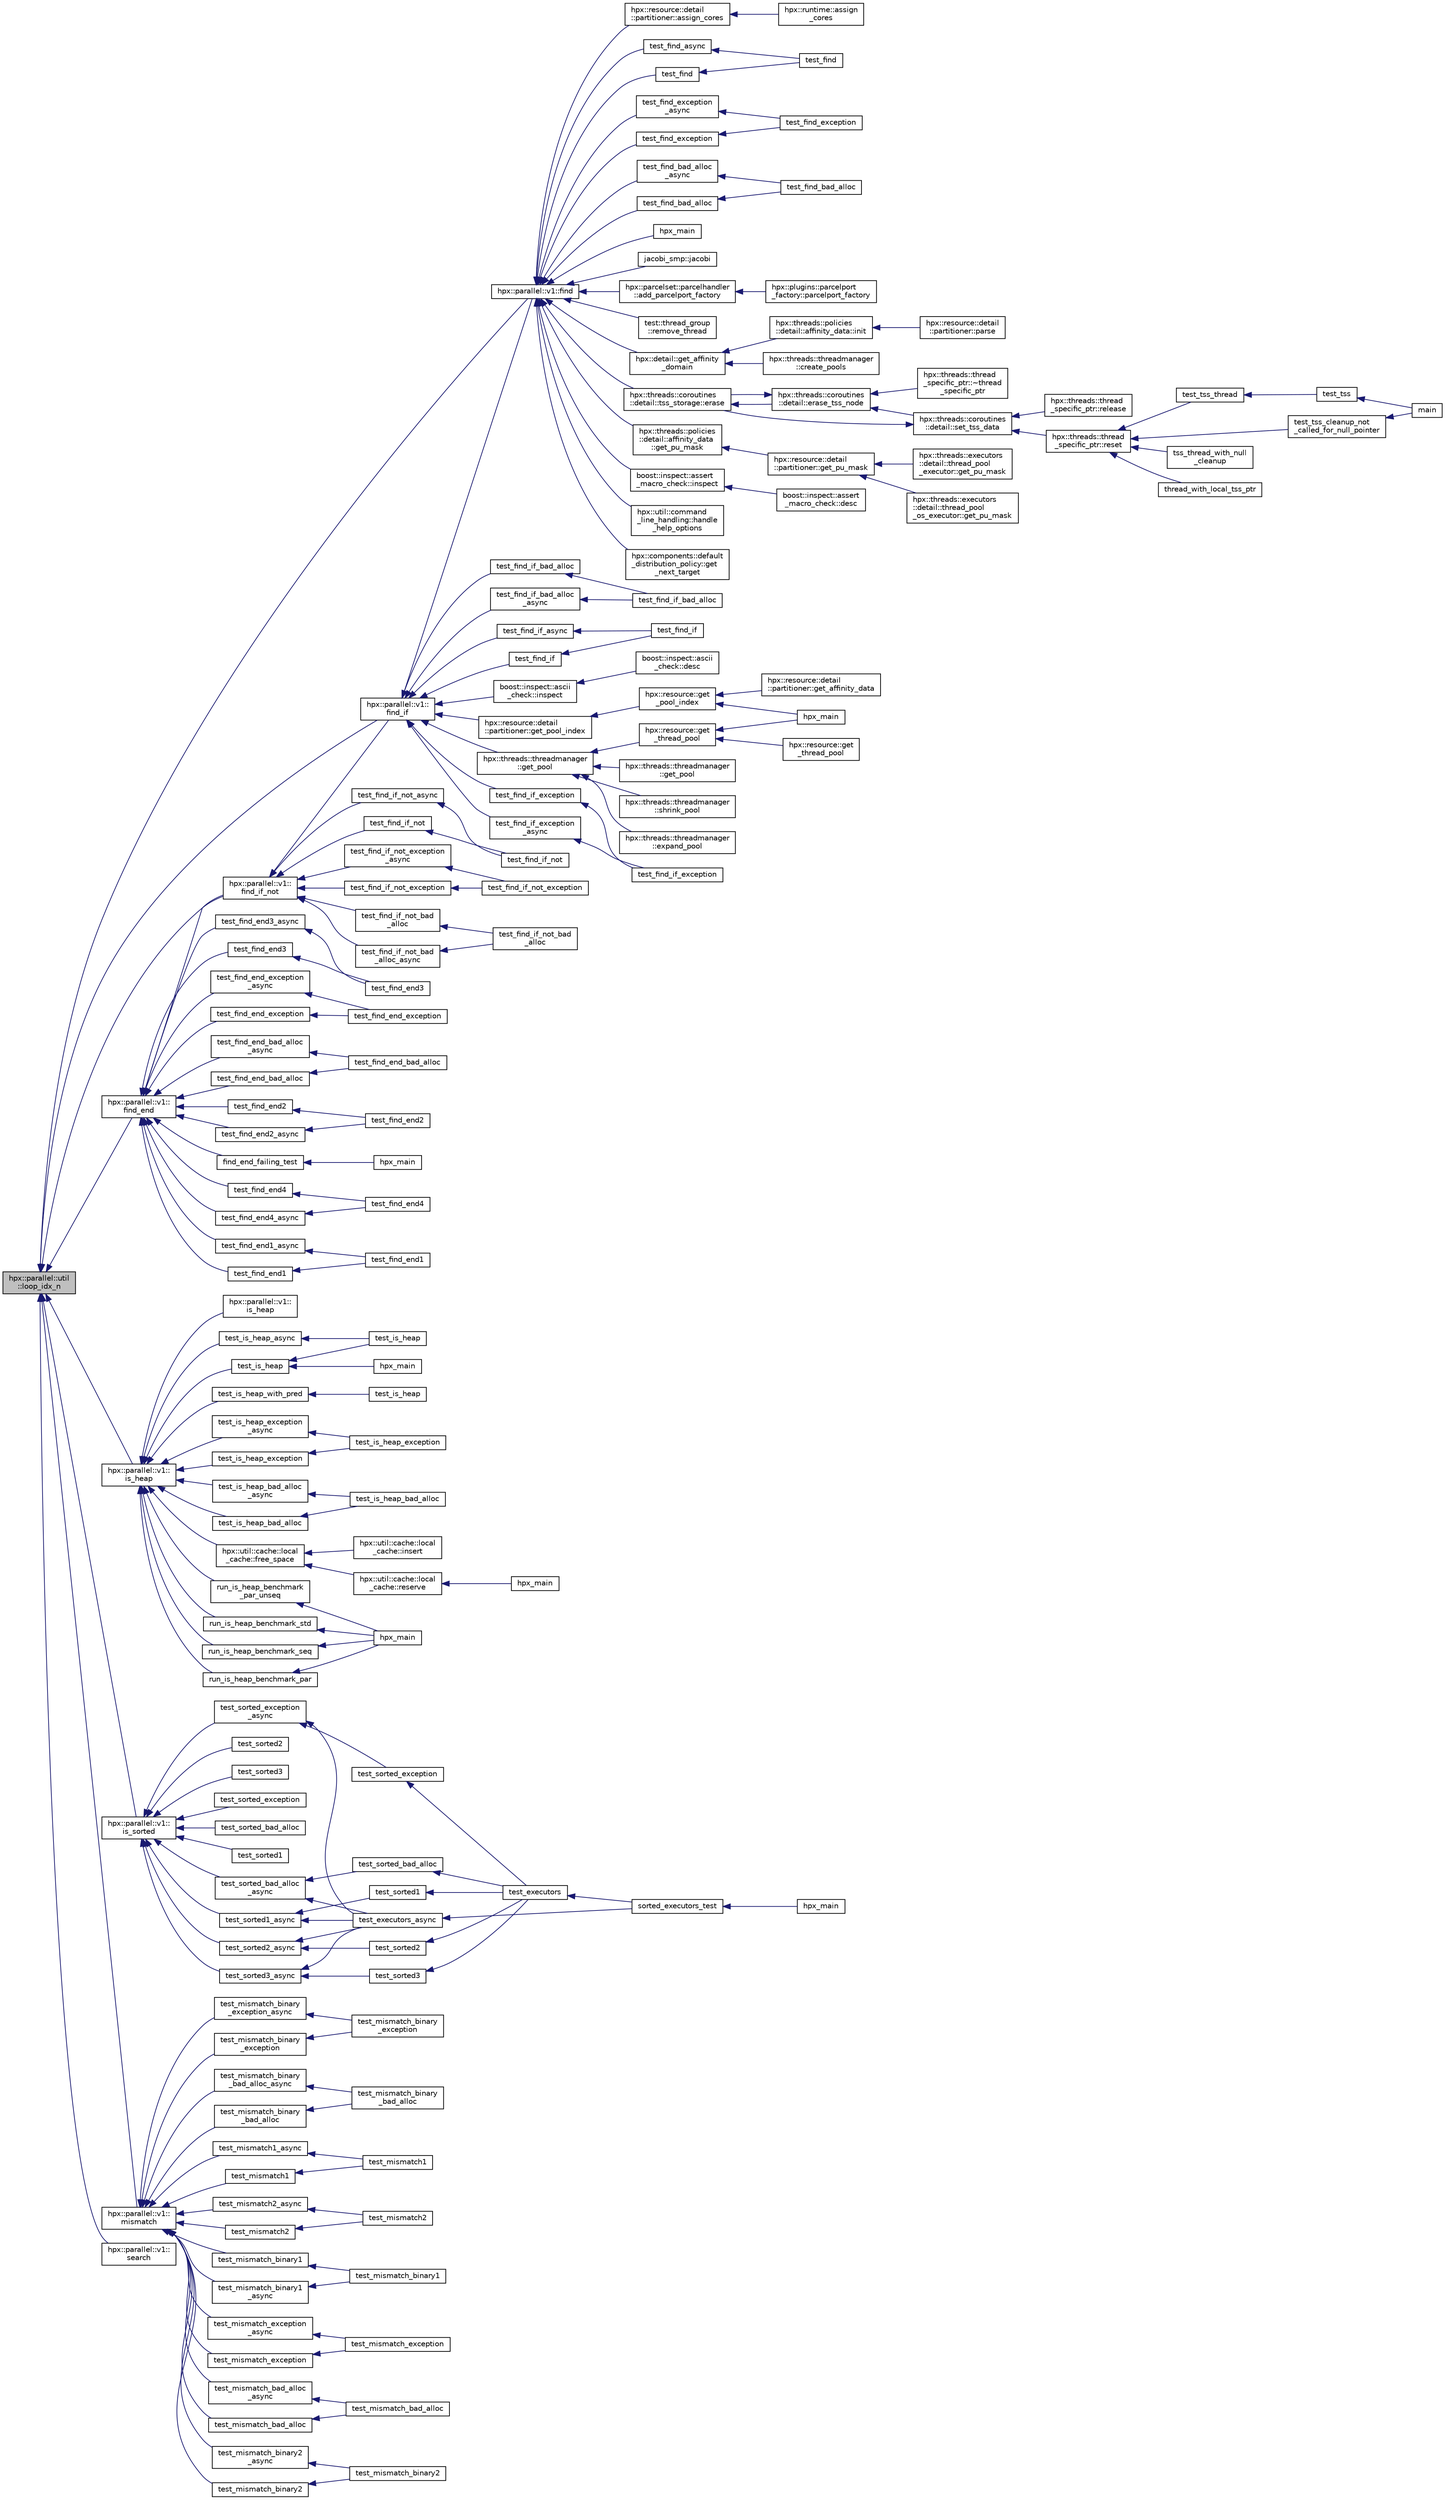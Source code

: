 digraph "hpx::parallel::util::loop_idx_n"
{
  edge [fontname="Helvetica",fontsize="10",labelfontname="Helvetica",labelfontsize="10"];
  node [fontname="Helvetica",fontsize="10",shape=record];
  rankdir="LR";
  Node2258 [label="hpx::parallel::util\l::loop_idx_n",height=0.2,width=0.4,color="black", fillcolor="grey75", style="filled", fontcolor="black"];
  Node2258 -> Node2259 [dir="back",color="midnightblue",fontsize="10",style="solid",fontname="Helvetica"];
  Node2259 [label="hpx::parallel::v1::find",height=0.2,width=0.4,color="black", fillcolor="white", style="filled",URL="$db/db9/namespacehpx_1_1parallel_1_1v1.html#a76c5f5c453899c36a61bfa76425b007a"];
  Node2259 -> Node2260 [dir="back",color="midnightblue",fontsize="10",style="solid",fontname="Helvetica"];
  Node2260 [label="hpx::threads::policies\l::detail::affinity_data\l::get_pu_mask",height=0.2,width=0.4,color="black", fillcolor="white", style="filled",URL="$d7/d9b/structhpx_1_1threads_1_1policies_1_1detail_1_1affinity__data.html#ab0cc2ec8ed94ae2b82c20a6b975ecf75"];
  Node2260 -> Node2261 [dir="back",color="midnightblue",fontsize="10",style="solid",fontname="Helvetica"];
  Node2261 [label="hpx::resource::detail\l::partitioner::get_pu_mask",height=0.2,width=0.4,color="black", fillcolor="white", style="filled",URL="$d0/dab/classhpx_1_1resource_1_1detail_1_1partitioner.html#a9cee933ef199fef31e6b8d48f42bb77b"];
  Node2261 -> Node2262 [dir="back",color="midnightblue",fontsize="10",style="solid",fontname="Helvetica"];
  Node2262 [label="hpx::threads::executors\l::detail::thread_pool\l_executor::get_pu_mask",height=0.2,width=0.4,color="black", fillcolor="white", style="filled",URL="$d0/d20/classhpx_1_1threads_1_1executors_1_1detail_1_1thread__pool__executor.html#a6a0c0ade274c2f5f2f6651699873942c"];
  Node2261 -> Node2263 [dir="back",color="midnightblue",fontsize="10",style="solid",fontname="Helvetica"];
  Node2263 [label="hpx::threads::executors\l::detail::thread_pool\l_os_executor::get_pu_mask",height=0.2,width=0.4,color="black", fillcolor="white", style="filled",URL="$da/dda/classhpx_1_1threads_1_1executors_1_1detail_1_1thread__pool__os__executor.html#ac43430f91516a48e9ddbefd7ee58ef3c"];
  Node2259 -> Node2264 [dir="back",color="midnightblue",fontsize="10",style="solid",fontname="Helvetica"];
  Node2264 [label="boost::inspect::assert\l_macro_check::inspect",height=0.2,width=0.4,color="black", fillcolor="white", style="filled",URL="$dc/dc3/classboost_1_1inspect_1_1assert__macro__check.html#acacd792dafb1acb416c7ff6e6de75277"];
  Node2264 -> Node2265 [dir="back",color="midnightblue",fontsize="10",style="solid",fontname="Helvetica"];
  Node2265 [label="boost::inspect::assert\l_macro_check::desc",height=0.2,width=0.4,color="black", fillcolor="white", style="filled",URL="$dc/dc3/classboost_1_1inspect_1_1assert__macro__check.html#a285a9944af58fe40003209254e09b8b9"];
  Node2259 -> Node2266 [dir="back",color="midnightblue",fontsize="10",style="solid",fontname="Helvetica"];
  Node2266 [label="hpx::util::command\l_line_handling::handle\l_help_options",height=0.2,width=0.4,color="black", fillcolor="white", style="filled",URL="$d2/df0/structhpx_1_1util_1_1command__line__handling.html#a82826d63f60ce620e8ad794f8af4ceaa"];
  Node2259 -> Node2267 [dir="back",color="midnightblue",fontsize="10",style="solid",fontname="Helvetica"];
  Node2267 [label="hpx::components::default\l_distribution_policy::get\l_next_target",height=0.2,width=0.4,color="black", fillcolor="white", style="filled",URL="$dc/dba/structhpx_1_1components_1_1default__distribution__policy.html#a4e1bef382e3d6843ff6dda045595dd4e"];
  Node2259 -> Node2268 [dir="back",color="midnightblue",fontsize="10",style="solid",fontname="Helvetica"];
  Node2268 [label="hpx::resource::detail\l::partitioner::assign_cores",height=0.2,width=0.4,color="black", fillcolor="white", style="filled",URL="$d0/dab/classhpx_1_1resource_1_1detail_1_1partitioner.html#a11483ef960b429a24d9856cba726bd04"];
  Node2268 -> Node2269 [dir="back",color="midnightblue",fontsize="10",style="solid",fontname="Helvetica"];
  Node2269 [label="hpx::runtime::assign\l_cores",height=0.2,width=0.4,color="black", fillcolor="white", style="filled",URL="$d0/d7b/classhpx_1_1runtime.html#ab3c29b4713d734dea0e6a5799bfe24e5"];
  Node2259 -> Node2270 [dir="back",color="midnightblue",fontsize="10",style="solid",fontname="Helvetica"];
  Node2270 [label="test_find",height=0.2,width=0.4,color="black", fillcolor="white", style="filled",URL="$d4/dfc/find_8cpp.html#a413cca1acd45c0d8e2f932c6ef2fd02f"];
  Node2270 -> Node2271 [dir="back",color="midnightblue",fontsize="10",style="solid",fontname="Helvetica"];
  Node2271 [label="test_find",height=0.2,width=0.4,color="black", fillcolor="white", style="filled",URL="$d4/dfc/find_8cpp.html#add2f807b977eafe91b6be7e6035d8d6a"];
  Node2259 -> Node2272 [dir="back",color="midnightblue",fontsize="10",style="solid",fontname="Helvetica"];
  Node2272 [label="test_find_async",height=0.2,width=0.4,color="black", fillcolor="white", style="filled",URL="$d4/dfc/find_8cpp.html#abcfb114fa4026d0c9fb890366bd0bbec"];
  Node2272 -> Node2271 [dir="back",color="midnightblue",fontsize="10",style="solid",fontname="Helvetica"];
  Node2259 -> Node2273 [dir="back",color="midnightblue",fontsize="10",style="solid",fontname="Helvetica"];
  Node2273 [label="test_find_exception",height=0.2,width=0.4,color="black", fillcolor="white", style="filled",URL="$d4/dfc/find_8cpp.html#a496774f6f0dd50d32f0f2839011fb820"];
  Node2273 -> Node2274 [dir="back",color="midnightblue",fontsize="10",style="solid",fontname="Helvetica"];
  Node2274 [label="test_find_exception",height=0.2,width=0.4,color="black", fillcolor="white", style="filled",URL="$d4/dfc/find_8cpp.html#a9404283ee70c671c19d01288d4d8796f"];
  Node2259 -> Node2275 [dir="back",color="midnightblue",fontsize="10",style="solid",fontname="Helvetica"];
  Node2275 [label="test_find_exception\l_async",height=0.2,width=0.4,color="black", fillcolor="white", style="filled",URL="$d4/dfc/find_8cpp.html#a53292bd46fa066f703c6fd40f981cd45"];
  Node2275 -> Node2274 [dir="back",color="midnightblue",fontsize="10",style="solid",fontname="Helvetica"];
  Node2259 -> Node2276 [dir="back",color="midnightblue",fontsize="10",style="solid",fontname="Helvetica"];
  Node2276 [label="test_find_bad_alloc",height=0.2,width=0.4,color="black", fillcolor="white", style="filled",URL="$d4/dfc/find_8cpp.html#ac2312cc0f6667cd3cff2caa36d1b7734"];
  Node2276 -> Node2277 [dir="back",color="midnightblue",fontsize="10",style="solid",fontname="Helvetica"];
  Node2277 [label="test_find_bad_alloc",height=0.2,width=0.4,color="black", fillcolor="white", style="filled",URL="$d4/dfc/find_8cpp.html#ae5fbab4398b9ca90cc964b615b5f1c1a"];
  Node2259 -> Node2278 [dir="back",color="midnightblue",fontsize="10",style="solid",fontname="Helvetica"];
  Node2278 [label="test_find_bad_alloc\l_async",height=0.2,width=0.4,color="black", fillcolor="white", style="filled",URL="$d4/dfc/find_8cpp.html#a0c63d4bd514863e2ddf82ae7f509ffbe"];
  Node2278 -> Node2277 [dir="back",color="midnightblue",fontsize="10",style="solid",fontname="Helvetica"];
  Node2259 -> Node2279 [dir="back",color="midnightblue",fontsize="10",style="solid",fontname="Helvetica"];
  Node2279 [label="hpx_main",height=0.2,width=0.4,color="black", fillcolor="white", style="filled",URL="$d3/d07/hpx__main_8cpp.html#aefd26dd818037509b2241068d57e3e1d"];
  Node2259 -> Node2280 [dir="back",color="midnightblue",fontsize="10",style="solid",fontname="Helvetica"];
  Node2280 [label="jacobi_smp::jacobi",height=0.2,width=0.4,color="black", fillcolor="white", style="filled",URL="$d9/d34/namespacejacobi__smp.html#af900093e00c8d09d2dab2ab5a9885b88"];
  Node2259 -> Node2281 [dir="back",color="midnightblue",fontsize="10",style="solid",fontname="Helvetica"];
  Node2281 [label="hpx::parcelset::parcelhandler\l::add_parcelport_factory",height=0.2,width=0.4,color="black", fillcolor="white", style="filled",URL="$d4/d2f/classhpx_1_1parcelset_1_1parcelhandler.html#a9da109ba1c81cf97c3a23f3574236792"];
  Node2281 -> Node2282 [dir="back",color="midnightblue",fontsize="10",style="solid",fontname="Helvetica"];
  Node2282 [label="hpx::plugins::parcelport\l_factory::parcelport_factory",height=0.2,width=0.4,color="black", fillcolor="white", style="filled",URL="$d2/d50/structhpx_1_1plugins_1_1parcelport__factory.html#ab8a171f42000c26fc87ef284cf5f430d",tooltip="Construct a new factory instance. "];
  Node2259 -> Node2283 [dir="back",color="midnightblue",fontsize="10",style="solid",fontname="Helvetica"];
  Node2283 [label="test::thread_group\l::remove_thread",height=0.2,width=0.4,color="black", fillcolor="white", style="filled",URL="$d3/d4a/classtest_1_1thread__group.html#a46ede5745b9a3f16477ab7ccef9df327"];
  Node2259 -> Node2284 [dir="back",color="midnightblue",fontsize="10",style="solid",fontname="Helvetica"];
  Node2284 [label="hpx::detail::get_affinity\l_domain",height=0.2,width=0.4,color="black", fillcolor="white", style="filled",URL="$d5/dbe/namespacehpx_1_1detail.html#aba0255eccfb2fb3814686ca35150ed98"];
  Node2284 -> Node2285 [dir="back",color="midnightblue",fontsize="10",style="solid",fontname="Helvetica"];
  Node2285 [label="hpx::threads::policies\l::detail::affinity_data::init",height=0.2,width=0.4,color="black", fillcolor="white", style="filled",URL="$d7/d9b/structhpx_1_1threads_1_1policies_1_1detail_1_1affinity__data.html#af1b5d1af92b58e065b42048f9114f107"];
  Node2285 -> Node2286 [dir="back",color="midnightblue",fontsize="10",style="solid",fontname="Helvetica"];
  Node2286 [label="hpx::resource::detail\l::partitioner::parse",height=0.2,width=0.4,color="black", fillcolor="white", style="filled",URL="$d0/dab/classhpx_1_1resource_1_1detail_1_1partitioner.html#a8319dd5018945e7d493f7a6d88a6ca02"];
  Node2284 -> Node2287 [dir="back",color="midnightblue",fontsize="10",style="solid",fontname="Helvetica"];
  Node2287 [label="hpx::threads::threadmanager\l::create_pools",height=0.2,width=0.4,color="black", fillcolor="white", style="filled",URL="$d5/daa/classhpx_1_1threads_1_1threadmanager.html#a06b54e28bef5baacf1e8bff34adac4d0"];
  Node2259 -> Node2288 [dir="back",color="midnightblue",fontsize="10",style="solid",fontname="Helvetica"];
  Node2288 [label="hpx::threads::coroutines\l::detail::tss_storage::erase",height=0.2,width=0.4,color="black", fillcolor="white", style="filled",URL="$d3/dbe/classhpx_1_1threads_1_1coroutines_1_1detail_1_1tss__storage.html#a451f63a99f268755c501200b504e8058"];
  Node2288 -> Node2289 [dir="back",color="midnightblue",fontsize="10",style="solid",fontname="Helvetica"];
  Node2289 [label="hpx::threads::coroutines\l::detail::erase_tss_node",height=0.2,width=0.4,color="black", fillcolor="white", style="filled",URL="$d2/dfe/namespacehpx_1_1threads_1_1coroutines_1_1detail.html#a0015b3872ea3c32ecfdc3da42ce132e8"];
  Node2289 -> Node2290 [dir="back",color="midnightblue",fontsize="10",style="solid",fontname="Helvetica"];
  Node2290 [label="hpx::threads::thread\l_specific_ptr::~thread\l_specific_ptr",height=0.2,width=0.4,color="black", fillcolor="white", style="filled",URL="$d1/dd4/classhpx_1_1threads_1_1thread__specific__ptr.html#ad3e46c15fe05e660ad592e0c9797f018"];
  Node2289 -> Node2291 [dir="back",color="midnightblue",fontsize="10",style="solid",fontname="Helvetica"];
  Node2291 [label="hpx::threads::coroutines\l::detail::set_tss_data",height=0.2,width=0.4,color="black", fillcolor="white", style="filled",URL="$d2/dfe/namespacehpx_1_1threads_1_1coroutines_1_1detail.html#a85126f59ca3809c64cfcfcae99429a67"];
  Node2291 -> Node2292 [dir="back",color="midnightblue",fontsize="10",style="solid",fontname="Helvetica"];
  Node2292 [label="hpx::threads::thread\l_specific_ptr::release",height=0.2,width=0.4,color="black", fillcolor="white", style="filled",URL="$d1/dd4/classhpx_1_1threads_1_1thread__specific__ptr.html#a8e31cd7392d00aabdc93aa9e358be1b7"];
  Node2291 -> Node2293 [dir="back",color="midnightblue",fontsize="10",style="solid",fontname="Helvetica"];
  Node2293 [label="hpx::threads::thread\l_specific_ptr::reset",height=0.2,width=0.4,color="black", fillcolor="white", style="filled",URL="$d1/dd4/classhpx_1_1threads_1_1thread__specific__ptr.html#af0654936c456eaf9700979a6b43a0c85"];
  Node2293 -> Node2294 [dir="back",color="midnightblue",fontsize="10",style="solid",fontname="Helvetica"];
  Node2294 [label="test_tss_thread",height=0.2,width=0.4,color="black", fillcolor="white", style="filled",URL="$dc/d69/tests_2unit_2threads_2tss_8cpp.html#a34a05b59682be89efcb6f071094b0580"];
  Node2294 -> Node2295 [dir="back",color="midnightblue",fontsize="10",style="solid",fontname="Helvetica"];
  Node2295 [label="test_tss",height=0.2,width=0.4,color="black", fillcolor="white", style="filled",URL="$dc/d69/tests_2unit_2threads_2tss_8cpp.html#a0d9e811cdb56a2a84ce48358e890563b"];
  Node2295 -> Node2296 [dir="back",color="midnightblue",fontsize="10",style="solid",fontname="Helvetica"];
  Node2296 [label="main",height=0.2,width=0.4,color="black", fillcolor="white", style="filled",URL="$dc/d69/tests_2unit_2threads_2tss_8cpp.html#a3c04138a5bfe5d72780bb7e82a18e627"];
  Node2293 -> Node2297 [dir="back",color="midnightblue",fontsize="10",style="solid",fontname="Helvetica"];
  Node2297 [label="tss_thread_with_null\l_cleanup",height=0.2,width=0.4,color="black", fillcolor="white", style="filled",URL="$dc/d69/tests_2unit_2threads_2tss_8cpp.html#adff6b518b18df76950dbeede8633289a"];
  Node2293 -> Node2298 [dir="back",color="midnightblue",fontsize="10",style="solid",fontname="Helvetica"];
  Node2298 [label="thread_with_local_tss_ptr",height=0.2,width=0.4,color="black", fillcolor="white", style="filled",URL="$dc/d69/tests_2unit_2threads_2tss_8cpp.html#ae5a8982f0cfef7dc0e34d5c518b44e58"];
  Node2293 -> Node2299 [dir="back",color="midnightblue",fontsize="10",style="solid",fontname="Helvetica"];
  Node2299 [label="test_tss_cleanup_not\l_called_for_null_pointer",height=0.2,width=0.4,color="black", fillcolor="white", style="filled",URL="$dc/d69/tests_2unit_2threads_2tss_8cpp.html#a3c76bb8ad4d9b03d2b075212b535e212"];
  Node2299 -> Node2296 [dir="back",color="midnightblue",fontsize="10",style="solid",fontname="Helvetica"];
  Node2291 -> Node2288 [dir="back",color="midnightblue",fontsize="10",style="solid",fontname="Helvetica"];
  Node2289 -> Node2288 [dir="back",color="midnightblue",fontsize="10",style="solid",fontname="Helvetica"];
  Node2258 -> Node2300 [dir="back",color="midnightblue",fontsize="10",style="solid",fontname="Helvetica"];
  Node2300 [label="hpx::parallel::v1::\lfind_if",height=0.2,width=0.4,color="black", fillcolor="white", style="filled",URL="$db/db9/namespacehpx_1_1parallel_1_1v1.html#a1f66ab2a9b26ef5b5ed2c08194586b86"];
  Node2300 -> Node2301 [dir="back",color="midnightblue",fontsize="10",style="solid",fontname="Helvetica"];
  Node2301 [label="boost::inspect::ascii\l_check::inspect",height=0.2,width=0.4,color="black", fillcolor="white", style="filled",URL="$df/d41/classboost_1_1inspect_1_1ascii__check.html#a42c51a97f6f401032bb06a96f48a96dd"];
  Node2301 -> Node2302 [dir="back",color="midnightblue",fontsize="10",style="solid",fontname="Helvetica"];
  Node2302 [label="boost::inspect::ascii\l_check::desc",height=0.2,width=0.4,color="black", fillcolor="white", style="filled",URL="$df/d41/classboost_1_1inspect_1_1ascii__check.html#a645f9f7b272f2137ccb5a25402a697e7"];
  Node2300 -> Node2303 [dir="back",color="midnightblue",fontsize="10",style="solid",fontname="Helvetica"];
  Node2303 [label="hpx::resource::detail\l::partitioner::get_pool_index",height=0.2,width=0.4,color="black", fillcolor="white", style="filled",URL="$d0/dab/classhpx_1_1resource_1_1detail_1_1partitioner.html#ab3b993cdf82212962ba91cd58914206d"];
  Node2303 -> Node2304 [dir="back",color="midnightblue",fontsize="10",style="solid",fontname="Helvetica"];
  Node2304 [label="hpx::resource::get\l_pool_index",height=0.2,width=0.4,color="black", fillcolor="white", style="filled",URL="$dd/da5/namespacehpx_1_1resource.html#ac7e9a020183708e907604dbf16260e84",tooltip="Return the internal index of the pool given its name. "];
  Node2304 -> Node2305 [dir="back",color="midnightblue",fontsize="10",style="solid",fontname="Helvetica"];
  Node2305 [label="hpx::resource::detail\l::partitioner::get_affinity_data",height=0.2,width=0.4,color="black", fillcolor="white", style="filled",URL="$d0/dab/classhpx_1_1resource_1_1detail_1_1partitioner.html#a932efced0bbfee361094b8552334d931"];
  Node2304 -> Node2306 [dir="back",color="midnightblue",fontsize="10",style="solid",fontname="Helvetica"];
  Node2306 [label="hpx_main",height=0.2,width=0.4,color="black", fillcolor="white", style="filled",URL="$d8/dd8/resource__partitioner_8cpp.html#ab1825231fb9efbfb464404767c072654"];
  Node2300 -> Node2259 [dir="back",color="midnightblue",fontsize="10",style="solid",fontname="Helvetica"];
  Node2300 -> Node2307 [dir="back",color="midnightblue",fontsize="10",style="solid",fontname="Helvetica"];
  Node2307 [label="test_find_if",height=0.2,width=0.4,color="black", fillcolor="white", style="filled",URL="$d4/d38/findif_8cpp.html#abc1eda77a21ef47a5d324973348433d4"];
  Node2307 -> Node2308 [dir="back",color="midnightblue",fontsize="10",style="solid",fontname="Helvetica"];
  Node2308 [label="test_find_if",height=0.2,width=0.4,color="black", fillcolor="white", style="filled",URL="$d4/d38/findif_8cpp.html#aa58ac17d27d62dadbe679e9fa96669ff"];
  Node2300 -> Node2309 [dir="back",color="midnightblue",fontsize="10",style="solid",fontname="Helvetica"];
  Node2309 [label="test_find_if_async",height=0.2,width=0.4,color="black", fillcolor="white", style="filled",URL="$d4/d38/findif_8cpp.html#ae5df631653b627a610f515fea1cea3db"];
  Node2309 -> Node2308 [dir="back",color="midnightblue",fontsize="10",style="solid",fontname="Helvetica"];
  Node2300 -> Node2310 [dir="back",color="midnightblue",fontsize="10",style="solid",fontname="Helvetica"];
  Node2310 [label="test_find_if_exception",height=0.2,width=0.4,color="black", fillcolor="white", style="filled",URL="$d4/d38/findif_8cpp.html#aa7a75ac5991de14b0dd11b40a5a47443"];
  Node2310 -> Node2311 [dir="back",color="midnightblue",fontsize="10",style="solid",fontname="Helvetica"];
  Node2311 [label="test_find_if_exception",height=0.2,width=0.4,color="black", fillcolor="white", style="filled",URL="$d4/d38/findif_8cpp.html#ab8eb6fb838a8fbeb2168d4389fc72f61"];
  Node2300 -> Node2312 [dir="back",color="midnightblue",fontsize="10",style="solid",fontname="Helvetica"];
  Node2312 [label="test_find_if_exception\l_async",height=0.2,width=0.4,color="black", fillcolor="white", style="filled",URL="$d4/d38/findif_8cpp.html#a13c3bd009f35072707131129ad78af93"];
  Node2312 -> Node2311 [dir="back",color="midnightblue",fontsize="10",style="solid",fontname="Helvetica"];
  Node2300 -> Node2313 [dir="back",color="midnightblue",fontsize="10",style="solid",fontname="Helvetica"];
  Node2313 [label="test_find_if_bad_alloc",height=0.2,width=0.4,color="black", fillcolor="white", style="filled",URL="$d4/d38/findif_8cpp.html#a4b854e9063a6148edca5b34a9e8d9420"];
  Node2313 -> Node2314 [dir="back",color="midnightblue",fontsize="10",style="solid",fontname="Helvetica"];
  Node2314 [label="test_find_if_bad_alloc",height=0.2,width=0.4,color="black", fillcolor="white", style="filled",URL="$d4/d38/findif_8cpp.html#a344ef302e5ffb2f31503fffc54940c3a"];
  Node2300 -> Node2315 [dir="back",color="midnightblue",fontsize="10",style="solid",fontname="Helvetica"];
  Node2315 [label="test_find_if_bad_alloc\l_async",height=0.2,width=0.4,color="black", fillcolor="white", style="filled",URL="$d4/d38/findif_8cpp.html#a0979bc48eb5a92bc867eb3a95dc8c82c"];
  Node2315 -> Node2314 [dir="back",color="midnightblue",fontsize="10",style="solid",fontname="Helvetica"];
  Node2300 -> Node2316 [dir="back",color="midnightblue",fontsize="10",style="solid",fontname="Helvetica"];
  Node2316 [label="hpx::threads::threadmanager\l::get_pool",height=0.2,width=0.4,color="black", fillcolor="white", style="filled",URL="$d5/daa/classhpx_1_1threads_1_1threadmanager.html#a845e1a0201a5d57de5855af30324a4b3"];
  Node2316 -> Node2317 [dir="back",color="midnightblue",fontsize="10",style="solid",fontname="Helvetica"];
  Node2317 [label="hpx::resource::get\l_thread_pool",height=0.2,width=0.4,color="black", fillcolor="white", style="filled",URL="$dd/da5/namespacehpx_1_1resource.html#a2e20247c053e087e94a40d50b9689ed7",tooltip="Return the name of the pool given its name. "];
  Node2317 -> Node2318 [dir="back",color="midnightblue",fontsize="10",style="solid",fontname="Helvetica"];
  Node2318 [label="hpx::resource::get\l_thread_pool",height=0.2,width=0.4,color="black", fillcolor="white", style="filled",URL="$dd/da5/namespacehpx_1_1resource.html#a8ab78d95eaa6f193a085a1d983ea9f5b",tooltip="Return the thread pool given its internal index. "];
  Node2317 -> Node2306 [dir="back",color="midnightblue",fontsize="10",style="solid",fontname="Helvetica"];
  Node2316 -> Node2319 [dir="back",color="midnightblue",fontsize="10",style="solid",fontname="Helvetica"];
  Node2319 [label="hpx::threads::threadmanager\l::get_pool",height=0.2,width=0.4,color="black", fillcolor="white", style="filled",URL="$d5/daa/classhpx_1_1threads_1_1threadmanager.html#a7515176a43e6e2f947c539c44adf9089"];
  Node2316 -> Node2320 [dir="back",color="midnightblue",fontsize="10",style="solid",fontname="Helvetica"];
  Node2320 [label="hpx::threads::threadmanager\l::shrink_pool",height=0.2,width=0.4,color="black", fillcolor="white", style="filled",URL="$d5/daa/classhpx_1_1threads_1_1threadmanager.html#a29170722b44bd7e3b8722d39fdff704c"];
  Node2316 -> Node2321 [dir="back",color="midnightblue",fontsize="10",style="solid",fontname="Helvetica"];
  Node2321 [label="hpx::threads::threadmanager\l::expand_pool",height=0.2,width=0.4,color="black", fillcolor="white", style="filled",URL="$d5/daa/classhpx_1_1threads_1_1threadmanager.html#a4f3cf57d4561a7cca4c47d6bc05ccc58"];
  Node2258 -> Node2322 [dir="back",color="midnightblue",fontsize="10",style="solid",fontname="Helvetica"];
  Node2322 [label="hpx::parallel::v1::\lfind_if_not",height=0.2,width=0.4,color="black", fillcolor="white", style="filled",URL="$db/db9/namespacehpx_1_1parallel_1_1v1.html#ac7aaee4759c37f4d0e83b51f313aa28d"];
  Node2322 -> Node2300 [dir="back",color="midnightblue",fontsize="10",style="solid",fontname="Helvetica"];
  Node2322 -> Node2323 [dir="back",color="midnightblue",fontsize="10",style="solid",fontname="Helvetica"];
  Node2323 [label="test_find_if_not",height=0.2,width=0.4,color="black", fillcolor="white", style="filled",URL="$dd/df5/findifnot_8cpp.html#abd4629a4554af3412989223a15203f0d"];
  Node2323 -> Node2324 [dir="back",color="midnightblue",fontsize="10",style="solid",fontname="Helvetica"];
  Node2324 [label="test_find_if_not",height=0.2,width=0.4,color="black", fillcolor="white", style="filled",URL="$dd/df5/findifnot_8cpp.html#aba7e711f39aae766b708708eb4bbafe7"];
  Node2322 -> Node2325 [dir="back",color="midnightblue",fontsize="10",style="solid",fontname="Helvetica"];
  Node2325 [label="test_find_if_not_async",height=0.2,width=0.4,color="black", fillcolor="white", style="filled",URL="$dd/df5/findifnot_8cpp.html#a042fb4ac6fb511705362fdd7e4b4337e"];
  Node2325 -> Node2324 [dir="back",color="midnightblue",fontsize="10",style="solid",fontname="Helvetica"];
  Node2322 -> Node2326 [dir="back",color="midnightblue",fontsize="10",style="solid",fontname="Helvetica"];
  Node2326 [label="test_find_if_not_bad\l_alloc",height=0.2,width=0.4,color="black", fillcolor="white", style="filled",URL="$df/de4/findifnot__bad__alloc_8cpp.html#abba8188ba6351edd5fe8e9152c89fea1"];
  Node2326 -> Node2327 [dir="back",color="midnightblue",fontsize="10",style="solid",fontname="Helvetica"];
  Node2327 [label="test_find_if_not_bad\l_alloc",height=0.2,width=0.4,color="black", fillcolor="white", style="filled",URL="$df/de4/findifnot__bad__alloc_8cpp.html#af4ef55592d65e818549d3ddb7b0c54b2"];
  Node2322 -> Node2328 [dir="back",color="midnightblue",fontsize="10",style="solid",fontname="Helvetica"];
  Node2328 [label="test_find_if_not_bad\l_alloc_async",height=0.2,width=0.4,color="black", fillcolor="white", style="filled",URL="$df/de4/findifnot__bad__alloc_8cpp.html#a3167291a243ef150714afcc19f6196ed"];
  Node2328 -> Node2327 [dir="back",color="midnightblue",fontsize="10",style="solid",fontname="Helvetica"];
  Node2322 -> Node2329 [dir="back",color="midnightblue",fontsize="10",style="solid",fontname="Helvetica"];
  Node2329 [label="test_find_if_not_exception",height=0.2,width=0.4,color="black", fillcolor="white", style="filled",URL="$dc/d17/findifnot__exception_8cpp.html#aba8e91e299a773af34d2e40130333926"];
  Node2329 -> Node2330 [dir="back",color="midnightblue",fontsize="10",style="solid",fontname="Helvetica"];
  Node2330 [label="test_find_if_not_exception",height=0.2,width=0.4,color="black", fillcolor="white", style="filled",URL="$dc/d17/findifnot__exception_8cpp.html#a1fdcae775738d85119cc77bf94ca50b0"];
  Node2322 -> Node2331 [dir="back",color="midnightblue",fontsize="10",style="solid",fontname="Helvetica"];
  Node2331 [label="test_find_if_not_exception\l_async",height=0.2,width=0.4,color="black", fillcolor="white", style="filled",URL="$dc/d17/findifnot__exception_8cpp.html#a0c8c55582d64936550f797774a8b591e"];
  Node2331 -> Node2330 [dir="back",color="midnightblue",fontsize="10",style="solid",fontname="Helvetica"];
  Node2258 -> Node2332 [dir="back",color="midnightblue",fontsize="10",style="solid",fontname="Helvetica"];
  Node2332 [label="hpx::parallel::v1::\lfind_end",height=0.2,width=0.4,color="black", fillcolor="white", style="filled",URL="$db/db9/namespacehpx_1_1parallel_1_1v1.html#a26511ec61e75971d7c4c15c021548f9d"];
  Node2332 -> Node2322 [dir="back",color="midnightblue",fontsize="10",style="solid",fontname="Helvetica"];
  Node2332 -> Node2333 [dir="back",color="midnightblue",fontsize="10",style="solid",fontname="Helvetica"];
  Node2333 [label="test_find_end1",height=0.2,width=0.4,color="black", fillcolor="white", style="filled",URL="$de/d27/findend_8cpp.html#a8d69f88e05067fa16f1bc996e4f5204a"];
  Node2333 -> Node2334 [dir="back",color="midnightblue",fontsize="10",style="solid",fontname="Helvetica"];
  Node2334 [label="test_find_end1",height=0.2,width=0.4,color="black", fillcolor="white", style="filled",URL="$de/d27/findend_8cpp.html#a8e03fd67aaf1583b64ad08fb6a7406e0"];
  Node2332 -> Node2335 [dir="back",color="midnightblue",fontsize="10",style="solid",fontname="Helvetica"];
  Node2335 [label="test_find_end1_async",height=0.2,width=0.4,color="black", fillcolor="white", style="filled",URL="$de/d27/findend_8cpp.html#a3c2aa414b7e6f2849bfff77eee053c6c"];
  Node2335 -> Node2334 [dir="back",color="midnightblue",fontsize="10",style="solid",fontname="Helvetica"];
  Node2332 -> Node2336 [dir="back",color="midnightblue",fontsize="10",style="solid",fontname="Helvetica"];
  Node2336 [label="test_find_end2",height=0.2,width=0.4,color="black", fillcolor="white", style="filled",URL="$de/d27/findend_8cpp.html#ae26806919871ed18953e72532f2d5cdd"];
  Node2336 -> Node2337 [dir="back",color="midnightblue",fontsize="10",style="solid",fontname="Helvetica"];
  Node2337 [label="test_find_end2",height=0.2,width=0.4,color="black", fillcolor="white", style="filled",URL="$de/d27/findend_8cpp.html#a311945d5d5b3d9f350365dd5cffa2845"];
  Node2332 -> Node2338 [dir="back",color="midnightblue",fontsize="10",style="solid",fontname="Helvetica"];
  Node2338 [label="test_find_end2_async",height=0.2,width=0.4,color="black", fillcolor="white", style="filled",URL="$de/d27/findend_8cpp.html#a163128cab241b1a66d1729e13bb00b17"];
  Node2338 -> Node2337 [dir="back",color="midnightblue",fontsize="10",style="solid",fontname="Helvetica"];
  Node2332 -> Node2339 [dir="back",color="midnightblue",fontsize="10",style="solid",fontname="Helvetica"];
  Node2339 [label="test_find_end3",height=0.2,width=0.4,color="black", fillcolor="white", style="filled",URL="$de/d27/findend_8cpp.html#aa91633a737ceadc8e97fe2a305f9cbfc"];
  Node2339 -> Node2340 [dir="back",color="midnightblue",fontsize="10",style="solid",fontname="Helvetica"];
  Node2340 [label="test_find_end3",height=0.2,width=0.4,color="black", fillcolor="white", style="filled",URL="$de/d27/findend_8cpp.html#a80def73fa5f2efde79d81e3e967ee6d7"];
  Node2332 -> Node2341 [dir="back",color="midnightblue",fontsize="10",style="solid",fontname="Helvetica"];
  Node2341 [label="test_find_end3_async",height=0.2,width=0.4,color="black", fillcolor="white", style="filled",URL="$de/d27/findend_8cpp.html#a9287cebd15252054147305c49c61572f"];
  Node2341 -> Node2340 [dir="back",color="midnightblue",fontsize="10",style="solid",fontname="Helvetica"];
  Node2332 -> Node2342 [dir="back",color="midnightblue",fontsize="10",style="solid",fontname="Helvetica"];
  Node2342 [label="test_find_end4",height=0.2,width=0.4,color="black", fillcolor="white", style="filled",URL="$de/d27/findend_8cpp.html#ad1c1901e09334db9e91e633a700d5e7c"];
  Node2342 -> Node2343 [dir="back",color="midnightblue",fontsize="10",style="solid",fontname="Helvetica"];
  Node2343 [label="test_find_end4",height=0.2,width=0.4,color="black", fillcolor="white", style="filled",URL="$de/d27/findend_8cpp.html#a0a5a7bcf99bd31d589776b7112b1b3d5"];
  Node2332 -> Node2344 [dir="back",color="midnightblue",fontsize="10",style="solid",fontname="Helvetica"];
  Node2344 [label="test_find_end4_async",height=0.2,width=0.4,color="black", fillcolor="white", style="filled",URL="$de/d27/findend_8cpp.html#ab88baf684c0296678fc8b3656855906a"];
  Node2344 -> Node2343 [dir="back",color="midnightblue",fontsize="10",style="solid",fontname="Helvetica"];
  Node2332 -> Node2345 [dir="back",color="midnightblue",fontsize="10",style="solid",fontname="Helvetica"];
  Node2345 [label="test_find_end_exception",height=0.2,width=0.4,color="black", fillcolor="white", style="filled",URL="$de/d27/findend_8cpp.html#a3cbf222f109bd03b98a3671df65d1baa"];
  Node2345 -> Node2346 [dir="back",color="midnightblue",fontsize="10",style="solid",fontname="Helvetica"];
  Node2346 [label="test_find_end_exception",height=0.2,width=0.4,color="black", fillcolor="white", style="filled",URL="$de/d27/findend_8cpp.html#a01b58a5865234526b5ca9f9e45ec4c50"];
  Node2332 -> Node2347 [dir="back",color="midnightblue",fontsize="10",style="solid",fontname="Helvetica"];
  Node2347 [label="test_find_end_exception\l_async",height=0.2,width=0.4,color="black", fillcolor="white", style="filled",URL="$de/d27/findend_8cpp.html#a3093c53a289f437be7f7530c5e45b2cb"];
  Node2347 -> Node2346 [dir="back",color="midnightblue",fontsize="10",style="solid",fontname="Helvetica"];
  Node2332 -> Node2348 [dir="back",color="midnightblue",fontsize="10",style="solid",fontname="Helvetica"];
  Node2348 [label="test_find_end_bad_alloc",height=0.2,width=0.4,color="black", fillcolor="white", style="filled",URL="$de/d27/findend_8cpp.html#a93a97f558c80b1b8427433a07f10b7a2"];
  Node2348 -> Node2349 [dir="back",color="midnightblue",fontsize="10",style="solid",fontname="Helvetica"];
  Node2349 [label="test_find_end_bad_alloc",height=0.2,width=0.4,color="black", fillcolor="white", style="filled",URL="$de/d27/findend_8cpp.html#abcc8dfb59e0c8858a1882bbc9b9737ba"];
  Node2332 -> Node2350 [dir="back",color="midnightblue",fontsize="10",style="solid",fontname="Helvetica"];
  Node2350 [label="test_find_end_bad_alloc\l_async",height=0.2,width=0.4,color="black", fillcolor="white", style="filled",URL="$de/d27/findend_8cpp.html#a4b5b5b510dc82a53c3de719a1eb3a1a2"];
  Node2350 -> Node2349 [dir="back",color="midnightblue",fontsize="10",style="solid",fontname="Helvetica"];
  Node2332 -> Node2351 [dir="back",color="midnightblue",fontsize="10",style="solid",fontname="Helvetica"];
  Node2351 [label="find_end_failing_test",height=0.2,width=0.4,color="black", fillcolor="white", style="filled",URL="$da/d34/minimal__findend_8cpp.html#a5accbf9bf8450d27c9db9dcec775df0b"];
  Node2351 -> Node2352 [dir="back",color="midnightblue",fontsize="10",style="solid",fontname="Helvetica"];
  Node2352 [label="hpx_main",height=0.2,width=0.4,color="black", fillcolor="white", style="filled",URL="$da/d34/minimal__findend_8cpp.html#aefd26dd818037509b2241068d57e3e1d"];
  Node2258 -> Node2353 [dir="back",color="midnightblue",fontsize="10",style="solid",fontname="Helvetica"];
  Node2353 [label="hpx::parallel::v1::\lis_heap",height=0.2,width=0.4,color="black", fillcolor="white", style="filled",URL="$db/db9/namespacehpx_1_1parallel_1_1v1.html#aac059f3475e076e09d839022cbe17da9"];
  Node2353 -> Node2354 [dir="back",color="midnightblue",fontsize="10",style="solid",fontname="Helvetica"];
  Node2354 [label="run_is_heap_benchmark_std",height=0.2,width=0.4,color="black", fillcolor="white", style="filled",URL="$da/d4f/benchmark__is__heap_8cpp.html#a67b63c5bbcc73a1ccbd7fc8a8b75e2df"];
  Node2354 -> Node2355 [dir="back",color="midnightblue",fontsize="10",style="solid",fontname="Helvetica"];
  Node2355 [label="hpx_main",height=0.2,width=0.4,color="black", fillcolor="white", style="filled",URL="$da/d4f/benchmark__is__heap_8cpp.html#a4ca51ec94fa82421fc621b58eef7b01c"];
  Node2353 -> Node2356 [dir="back",color="midnightblue",fontsize="10",style="solid",fontname="Helvetica"];
  Node2356 [label="run_is_heap_benchmark_seq",height=0.2,width=0.4,color="black", fillcolor="white", style="filled",URL="$da/d4f/benchmark__is__heap_8cpp.html#a163836cb641572dca14893cb27f0ef33"];
  Node2356 -> Node2355 [dir="back",color="midnightblue",fontsize="10",style="solid",fontname="Helvetica"];
  Node2353 -> Node2357 [dir="back",color="midnightblue",fontsize="10",style="solid",fontname="Helvetica"];
  Node2357 [label="run_is_heap_benchmark_par",height=0.2,width=0.4,color="black", fillcolor="white", style="filled",URL="$da/d4f/benchmark__is__heap_8cpp.html#a9f7882904c572b17cbab75fb2d8c5d2f"];
  Node2357 -> Node2355 [dir="back",color="midnightblue",fontsize="10",style="solid",fontname="Helvetica"];
  Node2353 -> Node2358 [dir="back",color="midnightblue",fontsize="10",style="solid",fontname="Helvetica"];
  Node2358 [label="run_is_heap_benchmark\l_par_unseq",height=0.2,width=0.4,color="black", fillcolor="white", style="filled",URL="$da/d4f/benchmark__is__heap_8cpp.html#a2305e6d99c57032a780d74edc565ab75"];
  Node2358 -> Node2355 [dir="back",color="midnightblue",fontsize="10",style="solid",fontname="Helvetica"];
  Node2353 -> Node2359 [dir="back",color="midnightblue",fontsize="10",style="solid",fontname="Helvetica"];
  Node2359 [label="hpx::parallel::v1::\lis_heap",height=0.2,width=0.4,color="black", fillcolor="white", style="filled",URL="$db/db9/namespacehpx_1_1parallel_1_1v1.html#ad8c2d2188062370ab5af09c140857ee0"];
  Node2353 -> Node2360 [dir="back",color="midnightblue",fontsize="10",style="solid",fontname="Helvetica"];
  Node2360 [label="test_is_heap",height=0.2,width=0.4,color="black", fillcolor="white", style="filled",URL="$d3/df7/is__heap__range_8cpp.html#a64b1b4eccfc0fce2470a27d76cfbf542"];
  Node2360 -> Node2361 [dir="back",color="midnightblue",fontsize="10",style="solid",fontname="Helvetica"];
  Node2361 [label="test_is_heap",height=0.2,width=0.4,color="black", fillcolor="white", style="filled",URL="$d3/df7/is__heap__range_8cpp.html#aab78c440f9ee4dc9b73cba62911946c8"];
  Node2360 -> Node2362 [dir="back",color="midnightblue",fontsize="10",style="solid",fontname="Helvetica"];
  Node2362 [label="hpx_main",height=0.2,width=0.4,color="black", fillcolor="white", style="filled",URL="$d3/df7/is__heap__range_8cpp.html#a4ca51ec94fa82421fc621b58eef7b01c"];
  Node2353 -> Node2363 [dir="back",color="midnightblue",fontsize="10",style="solid",fontname="Helvetica"];
  Node2363 [label="test_is_heap_async",height=0.2,width=0.4,color="black", fillcolor="white", style="filled",URL="$d3/df7/is__heap__range_8cpp.html#a22dbd4fdaef2c034398a1dace1c5b988"];
  Node2363 -> Node2361 [dir="back",color="midnightblue",fontsize="10",style="solid",fontname="Helvetica"];
  Node2353 -> Node2364 [dir="back",color="midnightblue",fontsize="10",style="solid",fontname="Helvetica"];
  Node2364 [label="test_is_heap_with_pred",height=0.2,width=0.4,color="black", fillcolor="white", style="filled",URL="$d7/ddd/is__heap__tests_8hpp.html#a700ce85ae9bf8c7797da4ccf4244787b"];
  Node2364 -> Node2365 [dir="back",color="midnightblue",fontsize="10",style="solid",fontname="Helvetica"];
  Node2365 [label="test_is_heap",height=0.2,width=0.4,color="black", fillcolor="white", style="filled",URL="$d7/ddd/is__heap__tests_8hpp.html#abe5c0792894c2f84e9808a300fade956"];
  Node2353 -> Node2366 [dir="back",color="midnightblue",fontsize="10",style="solid",fontname="Helvetica"];
  Node2366 [label="test_is_heap_exception",height=0.2,width=0.4,color="black", fillcolor="white", style="filled",URL="$d7/ddd/is__heap__tests_8hpp.html#a6c4f521d090ca52874901ebaf28f47f7"];
  Node2366 -> Node2367 [dir="back",color="midnightblue",fontsize="10",style="solid",fontname="Helvetica"];
  Node2367 [label="test_is_heap_exception",height=0.2,width=0.4,color="black", fillcolor="white", style="filled",URL="$d7/ddd/is__heap__tests_8hpp.html#ac49b5f2f9b5b3e31afd6145ac92b1cba"];
  Node2353 -> Node2368 [dir="back",color="midnightblue",fontsize="10",style="solid",fontname="Helvetica"];
  Node2368 [label="test_is_heap_exception\l_async",height=0.2,width=0.4,color="black", fillcolor="white", style="filled",URL="$d7/ddd/is__heap__tests_8hpp.html#a6f17dafff6282cfdc509858ded1153d6"];
  Node2368 -> Node2367 [dir="back",color="midnightblue",fontsize="10",style="solid",fontname="Helvetica"];
  Node2353 -> Node2369 [dir="back",color="midnightblue",fontsize="10",style="solid",fontname="Helvetica"];
  Node2369 [label="test_is_heap_bad_alloc",height=0.2,width=0.4,color="black", fillcolor="white", style="filled",URL="$d7/ddd/is__heap__tests_8hpp.html#a9f667f8b91845e9da03ca353fac5e93c"];
  Node2369 -> Node2370 [dir="back",color="midnightblue",fontsize="10",style="solid",fontname="Helvetica"];
  Node2370 [label="test_is_heap_bad_alloc",height=0.2,width=0.4,color="black", fillcolor="white", style="filled",URL="$d7/ddd/is__heap__tests_8hpp.html#a6e9728429f4dea4e58dee90db91cb472"];
  Node2353 -> Node2371 [dir="back",color="midnightblue",fontsize="10",style="solid",fontname="Helvetica"];
  Node2371 [label="test_is_heap_bad_alloc\l_async",height=0.2,width=0.4,color="black", fillcolor="white", style="filled",URL="$d7/ddd/is__heap__tests_8hpp.html#a5b8ef435e18474976533d3ddc7c84ae2"];
  Node2371 -> Node2370 [dir="back",color="midnightblue",fontsize="10",style="solid",fontname="Helvetica"];
  Node2353 -> Node2372 [dir="back",color="midnightblue",fontsize="10",style="solid",fontname="Helvetica"];
  Node2372 [label="hpx::util::cache::local\l_cache::free_space",height=0.2,width=0.4,color="black", fillcolor="white", style="filled",URL="$de/d98/classhpx_1_1util_1_1cache_1_1local__cache.html#ade545064292b0e53bde4adc34e6d679a"];
  Node2372 -> Node2373 [dir="back",color="midnightblue",fontsize="10",style="solid",fontname="Helvetica"];
  Node2373 [label="hpx::util::cache::local\l_cache::reserve",height=0.2,width=0.4,color="black", fillcolor="white", style="filled",URL="$de/d98/classhpx_1_1util_1_1cache_1_1local__cache.html#a0f633ccdb1bf77cbcc9ed440ca70265e",tooltip="Change the maximum size this cache can grow to. "];
  Node2373 -> Node2374 [dir="back",color="midnightblue",fontsize="10",style="solid",fontname="Helvetica"];
  Node2374 [label="hpx_main",height=0.2,width=0.4,color="black", fillcolor="white", style="filled",URL="$dd/d37/agas__cache__timings_8cpp.html#a4ca51ec94fa82421fc621b58eef7b01c"];
  Node2372 -> Node2375 [dir="back",color="midnightblue",fontsize="10",style="solid",fontname="Helvetica"];
  Node2375 [label="hpx::util::cache::local\l_cache::insert",height=0.2,width=0.4,color="black", fillcolor="white", style="filled",URL="$de/d98/classhpx_1_1util_1_1cache_1_1local__cache.html#a164b687f9b63e40eb0efc9dff2ca4e76",tooltip="Insert a new entry into this cache. "];
  Node2258 -> Node2376 [dir="back",color="midnightblue",fontsize="10",style="solid",fontname="Helvetica"];
  Node2376 [label="hpx::parallel::v1::\lis_sorted",height=0.2,width=0.4,color="black", fillcolor="white", style="filled",URL="$db/db9/namespacehpx_1_1parallel_1_1v1.html#a85efa0a779518b75859d9c55fd211cb0"];
  Node2376 -> Node2377 [dir="back",color="midnightblue",fontsize="10",style="solid",fontname="Helvetica"];
  Node2377 [label="test_sorted1",height=0.2,width=0.4,color="black", fillcolor="white", style="filled",URL="$d7/d7f/is__sorted__tests_8hpp.html#af092ec0df033820c3dff0d54672d8c37"];
  Node2376 -> Node2378 [dir="back",color="midnightblue",fontsize="10",style="solid",fontname="Helvetica"];
  Node2378 [label="test_sorted1_async",height=0.2,width=0.4,color="black", fillcolor="white", style="filled",URL="$d7/d7f/is__sorted__tests_8hpp.html#a723a02fd111726dae729982168652a33"];
  Node2378 -> Node2379 [dir="back",color="midnightblue",fontsize="10",style="solid",fontname="Helvetica"];
  Node2379 [label="test_sorted1",height=0.2,width=0.4,color="black", fillcolor="white", style="filled",URL="$df/d8f/is__sorted_8cpp.html#aed8e91e4395ae68a39f84ac76114ab63"];
  Node2379 -> Node2380 [dir="back",color="midnightblue",fontsize="10",style="solid",fontname="Helvetica"];
  Node2380 [label="test_executors",height=0.2,width=0.4,color="black", fillcolor="white", style="filled",URL="$d1/d98/is__sorted__executors__v1_8cpp.html#aa2a590bab3d01b2e0c3f5ebb551e6df0"];
  Node2380 -> Node2381 [dir="back",color="midnightblue",fontsize="10",style="solid",fontname="Helvetica"];
  Node2381 [label="sorted_executors_test",height=0.2,width=0.4,color="black", fillcolor="white", style="filled",URL="$d1/d98/is__sorted__executors__v1_8cpp.html#afa1ce77233e5dafb8a2b46c34746c25a"];
  Node2381 -> Node2382 [dir="back",color="midnightblue",fontsize="10",style="solid",fontname="Helvetica"];
  Node2382 [label="hpx_main",height=0.2,width=0.4,color="black", fillcolor="white", style="filled",URL="$d1/d98/is__sorted__executors__v1_8cpp.html#a4ca51ec94fa82421fc621b58eef7b01c"];
  Node2378 -> Node2383 [dir="back",color="midnightblue",fontsize="10",style="solid",fontname="Helvetica"];
  Node2383 [label="test_executors_async",height=0.2,width=0.4,color="black", fillcolor="white", style="filled",URL="$d1/d98/is__sorted__executors__v1_8cpp.html#a930d409ea07ad974379591f1f0531b59"];
  Node2383 -> Node2381 [dir="back",color="midnightblue",fontsize="10",style="solid",fontname="Helvetica"];
  Node2376 -> Node2384 [dir="back",color="midnightblue",fontsize="10",style="solid",fontname="Helvetica"];
  Node2384 [label="test_sorted2",height=0.2,width=0.4,color="black", fillcolor="white", style="filled",URL="$d7/d7f/is__sorted__tests_8hpp.html#a15acfe05ecec007febc4170b1ace3f1e"];
  Node2376 -> Node2385 [dir="back",color="midnightblue",fontsize="10",style="solid",fontname="Helvetica"];
  Node2385 [label="test_sorted2_async",height=0.2,width=0.4,color="black", fillcolor="white", style="filled",URL="$d7/d7f/is__sorted__tests_8hpp.html#af0f8973061875d0d752061179a828fb0"];
  Node2385 -> Node2386 [dir="back",color="midnightblue",fontsize="10",style="solid",fontname="Helvetica"];
  Node2386 [label="test_sorted2",height=0.2,width=0.4,color="black", fillcolor="white", style="filled",URL="$df/d8f/is__sorted_8cpp.html#a3e59549925ddc9cd2e7ab881e20066e5"];
  Node2386 -> Node2380 [dir="back",color="midnightblue",fontsize="10",style="solid",fontname="Helvetica"];
  Node2385 -> Node2383 [dir="back",color="midnightblue",fontsize="10",style="solid",fontname="Helvetica"];
  Node2376 -> Node2387 [dir="back",color="midnightblue",fontsize="10",style="solid",fontname="Helvetica"];
  Node2387 [label="test_sorted3",height=0.2,width=0.4,color="black", fillcolor="white", style="filled",URL="$d7/d7f/is__sorted__tests_8hpp.html#a6b1f4bbebeac246d0501b26775c72c8e"];
  Node2376 -> Node2388 [dir="back",color="midnightblue",fontsize="10",style="solid",fontname="Helvetica"];
  Node2388 [label="test_sorted3_async",height=0.2,width=0.4,color="black", fillcolor="white", style="filled",URL="$d7/d7f/is__sorted__tests_8hpp.html#aad6598d23fc8cb39839ee7a18c230a33"];
  Node2388 -> Node2389 [dir="back",color="midnightblue",fontsize="10",style="solid",fontname="Helvetica"];
  Node2389 [label="test_sorted3",height=0.2,width=0.4,color="black", fillcolor="white", style="filled",URL="$df/d8f/is__sorted_8cpp.html#a4590466dfab74605ed9b575acfd6373a"];
  Node2389 -> Node2380 [dir="back",color="midnightblue",fontsize="10",style="solid",fontname="Helvetica"];
  Node2388 -> Node2383 [dir="back",color="midnightblue",fontsize="10",style="solid",fontname="Helvetica"];
  Node2376 -> Node2390 [dir="back",color="midnightblue",fontsize="10",style="solid",fontname="Helvetica"];
  Node2390 [label="test_sorted_exception",height=0.2,width=0.4,color="black", fillcolor="white", style="filled",URL="$d7/d7f/is__sorted__tests_8hpp.html#afc4298a076e5a7064fd3a93d09177198"];
  Node2376 -> Node2391 [dir="back",color="midnightblue",fontsize="10",style="solid",fontname="Helvetica"];
  Node2391 [label="test_sorted_exception\l_async",height=0.2,width=0.4,color="black", fillcolor="white", style="filled",URL="$d7/d7f/is__sorted__tests_8hpp.html#a36cea3e6b5cc6d82d5bba72b2fb7927c"];
  Node2391 -> Node2392 [dir="back",color="midnightblue",fontsize="10",style="solid",fontname="Helvetica"];
  Node2392 [label="test_sorted_exception",height=0.2,width=0.4,color="black", fillcolor="white", style="filled",URL="$df/d8f/is__sorted_8cpp.html#a6537707fb24f2c699b09632dbe91bd61"];
  Node2392 -> Node2380 [dir="back",color="midnightblue",fontsize="10",style="solid",fontname="Helvetica"];
  Node2391 -> Node2383 [dir="back",color="midnightblue",fontsize="10",style="solid",fontname="Helvetica"];
  Node2376 -> Node2393 [dir="back",color="midnightblue",fontsize="10",style="solid",fontname="Helvetica"];
  Node2393 [label="test_sorted_bad_alloc",height=0.2,width=0.4,color="black", fillcolor="white", style="filled",URL="$d7/d7f/is__sorted__tests_8hpp.html#a23485776bc98f537fb51b5b3efbf9d53"];
  Node2376 -> Node2394 [dir="back",color="midnightblue",fontsize="10",style="solid",fontname="Helvetica"];
  Node2394 [label="test_sorted_bad_alloc\l_async",height=0.2,width=0.4,color="black", fillcolor="white", style="filled",URL="$d7/d7f/is__sorted__tests_8hpp.html#a5a28251790d2853cf06edec134b56fb6"];
  Node2394 -> Node2395 [dir="back",color="midnightblue",fontsize="10",style="solid",fontname="Helvetica"];
  Node2395 [label="test_sorted_bad_alloc",height=0.2,width=0.4,color="black", fillcolor="white", style="filled",URL="$df/d8f/is__sorted_8cpp.html#a2064f2225a48ac94150e50240bdf025a"];
  Node2395 -> Node2380 [dir="back",color="midnightblue",fontsize="10",style="solid",fontname="Helvetica"];
  Node2394 -> Node2383 [dir="back",color="midnightblue",fontsize="10",style="solid",fontname="Helvetica"];
  Node2258 -> Node2396 [dir="back",color="midnightblue",fontsize="10",style="solid",fontname="Helvetica"];
  Node2396 [label="hpx::parallel::v1::\lmismatch",height=0.2,width=0.4,color="black", fillcolor="white", style="filled",URL="$db/db9/namespacehpx_1_1parallel_1_1v1.html#ad2210ac36941837306cdf8c12114a31a"];
  Node2396 -> Node2397 [dir="back",color="midnightblue",fontsize="10",style="solid",fontname="Helvetica"];
  Node2397 [label="test_mismatch1",height=0.2,width=0.4,color="black", fillcolor="white", style="filled",URL="$da/d76/mismatch_8cpp.html#a31b8eb41137dc3981d633608c888ec94"];
  Node2397 -> Node2398 [dir="back",color="midnightblue",fontsize="10",style="solid",fontname="Helvetica"];
  Node2398 [label="test_mismatch1",height=0.2,width=0.4,color="black", fillcolor="white", style="filled",URL="$da/d76/mismatch_8cpp.html#a3b17437050d0485f190c11d37ee64b7f"];
  Node2396 -> Node2399 [dir="back",color="midnightblue",fontsize="10",style="solid",fontname="Helvetica"];
  Node2399 [label="test_mismatch1_async",height=0.2,width=0.4,color="black", fillcolor="white", style="filled",URL="$da/d76/mismatch_8cpp.html#a607ec4e491601e2946039c78d2519f57"];
  Node2399 -> Node2398 [dir="back",color="midnightblue",fontsize="10",style="solid",fontname="Helvetica"];
  Node2396 -> Node2400 [dir="back",color="midnightblue",fontsize="10",style="solid",fontname="Helvetica"];
  Node2400 [label="test_mismatch2",height=0.2,width=0.4,color="black", fillcolor="white", style="filled",URL="$da/d76/mismatch_8cpp.html#a5e8aac44c5d46ac2cd10cca420debb9b"];
  Node2400 -> Node2401 [dir="back",color="midnightblue",fontsize="10",style="solid",fontname="Helvetica"];
  Node2401 [label="test_mismatch2",height=0.2,width=0.4,color="black", fillcolor="white", style="filled",URL="$da/d76/mismatch_8cpp.html#add0c4ec88ea9cda37323facbcaa5ccb5"];
  Node2396 -> Node2402 [dir="back",color="midnightblue",fontsize="10",style="solid",fontname="Helvetica"];
  Node2402 [label="test_mismatch2_async",height=0.2,width=0.4,color="black", fillcolor="white", style="filled",URL="$da/d76/mismatch_8cpp.html#a45e7a6ebf787d15f6edace512961afd1"];
  Node2402 -> Node2401 [dir="back",color="midnightblue",fontsize="10",style="solid",fontname="Helvetica"];
  Node2396 -> Node2403 [dir="back",color="midnightblue",fontsize="10",style="solid",fontname="Helvetica"];
  Node2403 [label="test_mismatch_exception",height=0.2,width=0.4,color="black", fillcolor="white", style="filled",URL="$da/d76/mismatch_8cpp.html#a9aca879a52bb8ce8b81c9a38607698dc"];
  Node2403 -> Node2404 [dir="back",color="midnightblue",fontsize="10",style="solid",fontname="Helvetica"];
  Node2404 [label="test_mismatch_exception",height=0.2,width=0.4,color="black", fillcolor="white", style="filled",URL="$da/d76/mismatch_8cpp.html#afbcdc9aef572e678e84f8291d539cdc2"];
  Node2396 -> Node2405 [dir="back",color="midnightblue",fontsize="10",style="solid",fontname="Helvetica"];
  Node2405 [label="test_mismatch_exception\l_async",height=0.2,width=0.4,color="black", fillcolor="white", style="filled",URL="$da/d76/mismatch_8cpp.html#aa0568542fb0187a50d93bc1d2a0c4068"];
  Node2405 -> Node2404 [dir="back",color="midnightblue",fontsize="10",style="solid",fontname="Helvetica"];
  Node2396 -> Node2406 [dir="back",color="midnightblue",fontsize="10",style="solid",fontname="Helvetica"];
  Node2406 [label="test_mismatch_bad_alloc",height=0.2,width=0.4,color="black", fillcolor="white", style="filled",URL="$da/d76/mismatch_8cpp.html#ab0daec5a91b8636262c562df56222586"];
  Node2406 -> Node2407 [dir="back",color="midnightblue",fontsize="10",style="solid",fontname="Helvetica"];
  Node2407 [label="test_mismatch_bad_alloc",height=0.2,width=0.4,color="black", fillcolor="white", style="filled",URL="$da/d76/mismatch_8cpp.html#a9ee0ee77eb0ff2d9a00588d0e5ab2c63"];
  Node2396 -> Node2408 [dir="back",color="midnightblue",fontsize="10",style="solid",fontname="Helvetica"];
  Node2408 [label="test_mismatch_bad_alloc\l_async",height=0.2,width=0.4,color="black", fillcolor="white", style="filled",URL="$da/d76/mismatch_8cpp.html#afc89976621e5b4c45ad420a8a38bdbd7"];
  Node2408 -> Node2407 [dir="back",color="midnightblue",fontsize="10",style="solid",fontname="Helvetica"];
  Node2396 -> Node2409 [dir="back",color="midnightblue",fontsize="10",style="solid",fontname="Helvetica"];
  Node2409 [label="test_mismatch_binary1",height=0.2,width=0.4,color="black", fillcolor="white", style="filled",URL="$d0/d8b/mismatch__binary_8cpp.html#a19c60cca40132f080bb9878f4f37dc25"];
  Node2409 -> Node2410 [dir="back",color="midnightblue",fontsize="10",style="solid",fontname="Helvetica"];
  Node2410 [label="test_mismatch_binary1",height=0.2,width=0.4,color="black", fillcolor="white", style="filled",URL="$d0/d8b/mismatch__binary_8cpp.html#a4b16c0b685de704f7c00ab86d0f9fe92"];
  Node2396 -> Node2411 [dir="back",color="midnightblue",fontsize="10",style="solid",fontname="Helvetica"];
  Node2411 [label="test_mismatch_binary1\l_async",height=0.2,width=0.4,color="black", fillcolor="white", style="filled",URL="$d0/d8b/mismatch__binary_8cpp.html#a60d850e7bea3f516feda64d22d0e6292"];
  Node2411 -> Node2410 [dir="back",color="midnightblue",fontsize="10",style="solid",fontname="Helvetica"];
  Node2396 -> Node2412 [dir="back",color="midnightblue",fontsize="10",style="solid",fontname="Helvetica"];
  Node2412 [label="test_mismatch_binary2",height=0.2,width=0.4,color="black", fillcolor="white", style="filled",URL="$d0/d8b/mismatch__binary_8cpp.html#a5507e8e7a8f06512409d42a6224f0c0f"];
  Node2412 -> Node2413 [dir="back",color="midnightblue",fontsize="10",style="solid",fontname="Helvetica"];
  Node2413 [label="test_mismatch_binary2",height=0.2,width=0.4,color="black", fillcolor="white", style="filled",URL="$d0/d8b/mismatch__binary_8cpp.html#a32a1eaf33596b20009c5d68dc9049eae"];
  Node2396 -> Node2414 [dir="back",color="midnightblue",fontsize="10",style="solid",fontname="Helvetica"];
  Node2414 [label="test_mismatch_binary2\l_async",height=0.2,width=0.4,color="black", fillcolor="white", style="filled",URL="$d0/d8b/mismatch__binary_8cpp.html#a2634d42741b42c2f02cef37dc86a0637"];
  Node2414 -> Node2413 [dir="back",color="midnightblue",fontsize="10",style="solid",fontname="Helvetica"];
  Node2396 -> Node2415 [dir="back",color="midnightblue",fontsize="10",style="solid",fontname="Helvetica"];
  Node2415 [label="test_mismatch_binary\l_exception",height=0.2,width=0.4,color="black", fillcolor="white", style="filled",URL="$d0/d8b/mismatch__binary_8cpp.html#a017e79c0d0063e13e59ca0e5023aa91d"];
  Node2415 -> Node2416 [dir="back",color="midnightblue",fontsize="10",style="solid",fontname="Helvetica"];
  Node2416 [label="test_mismatch_binary\l_exception",height=0.2,width=0.4,color="black", fillcolor="white", style="filled",URL="$d0/d8b/mismatch__binary_8cpp.html#a8198d8cfbaf31209942488592642416e"];
  Node2396 -> Node2417 [dir="back",color="midnightblue",fontsize="10",style="solid",fontname="Helvetica"];
  Node2417 [label="test_mismatch_binary\l_exception_async",height=0.2,width=0.4,color="black", fillcolor="white", style="filled",URL="$d0/d8b/mismatch__binary_8cpp.html#ab9607c14f87e2272d7ff7dd5d1f9a742"];
  Node2417 -> Node2416 [dir="back",color="midnightblue",fontsize="10",style="solid",fontname="Helvetica"];
  Node2396 -> Node2418 [dir="back",color="midnightblue",fontsize="10",style="solid",fontname="Helvetica"];
  Node2418 [label="test_mismatch_binary\l_bad_alloc",height=0.2,width=0.4,color="black", fillcolor="white", style="filled",URL="$d0/d8b/mismatch__binary_8cpp.html#aa39ccc107a1b1979c4fc6dd88041287b"];
  Node2418 -> Node2419 [dir="back",color="midnightblue",fontsize="10",style="solid",fontname="Helvetica"];
  Node2419 [label="test_mismatch_binary\l_bad_alloc",height=0.2,width=0.4,color="black", fillcolor="white", style="filled",URL="$d0/d8b/mismatch__binary_8cpp.html#a82ce79c333dd2b594fec2229d786e5c1"];
  Node2396 -> Node2420 [dir="back",color="midnightblue",fontsize="10",style="solid",fontname="Helvetica"];
  Node2420 [label="test_mismatch_binary\l_bad_alloc_async",height=0.2,width=0.4,color="black", fillcolor="white", style="filled",URL="$d0/d8b/mismatch__binary_8cpp.html#a73dc228c57f5fa4d10c0cb2c1a49b73d"];
  Node2420 -> Node2419 [dir="back",color="midnightblue",fontsize="10",style="solid",fontname="Helvetica"];
  Node2258 -> Node2421 [dir="back",color="midnightblue",fontsize="10",style="solid",fontname="Helvetica"];
  Node2421 [label="hpx::parallel::v1::\lsearch",height=0.2,width=0.4,color="black", fillcolor="white", style="filled",URL="$db/db9/namespacehpx_1_1parallel_1_1v1.html#a6fb628e85b98d7c05304d7a10ffcfe2e"];
}
